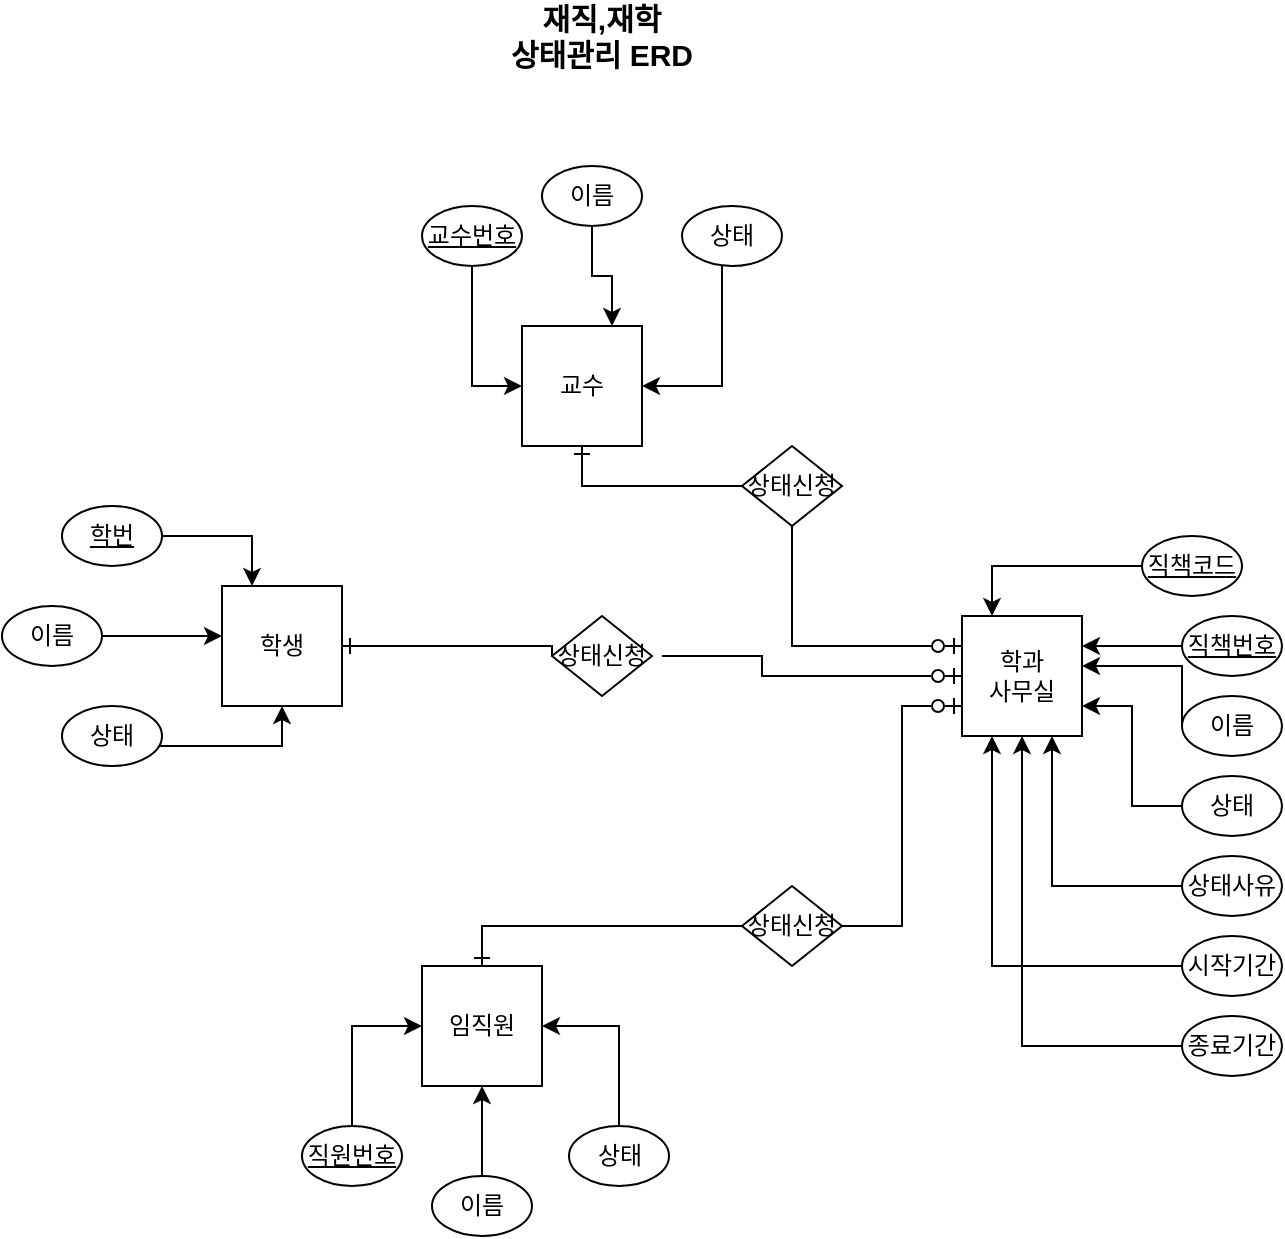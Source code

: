<mxfile version="20.1.1" type="github">
  <diagram id="wyfxoNuQdhsSUdAI6aM1" name="페이지-1">
    <mxGraphModel dx="1117" dy="669" grid="1" gridSize="10" guides="1" tooltips="1" connect="1" arrows="1" fold="1" page="1" pageScale="1" pageWidth="827" pageHeight="1169" math="0" shadow="0">
      <root>
        <mxCell id="0" />
        <mxCell id="1" parent="0" />
        <mxCell id="qrOoembMpXJaN26WOoW5-1" value="학생" style="whiteSpace=wrap;html=1;aspect=fixed;" vertex="1" parent="1">
          <mxGeometry x="190" y="340" width="60" height="60" as="geometry" />
        </mxCell>
        <mxCell id="qrOoembMpXJaN26WOoW5-2" value="임직원" style="whiteSpace=wrap;html=1;aspect=fixed;" vertex="1" parent="1">
          <mxGeometry x="290" y="530" width="60" height="60" as="geometry" />
        </mxCell>
        <mxCell id="qrOoembMpXJaN26WOoW5-3" value="교수" style="whiteSpace=wrap;html=1;aspect=fixed;" vertex="1" parent="1">
          <mxGeometry x="340" y="210" width="60" height="60" as="geometry" />
        </mxCell>
        <mxCell id="qrOoembMpXJaN26WOoW5-5" value="학과&lt;br&gt;사무실" style="whiteSpace=wrap;html=1;aspect=fixed;" vertex="1" parent="1">
          <mxGeometry x="560" y="355" width="60" height="60" as="geometry" />
        </mxCell>
        <mxCell id="qrOoembMpXJaN26WOoW5-34" value="" style="edgeStyle=orthogonalEdgeStyle;rounded=0;orthogonalLoop=1;jettySize=auto;html=1;entryX=1;entryY=0.75;entryDx=0;entryDy=0;" edge="1" parent="1" source="qrOoembMpXJaN26WOoW5-6" target="qrOoembMpXJaN26WOoW5-5">
          <mxGeometry relative="1" as="geometry" />
        </mxCell>
        <mxCell id="qrOoembMpXJaN26WOoW5-6" value="상태" style="ellipse;whiteSpace=wrap;html=1;" vertex="1" parent="1">
          <mxGeometry x="670" y="435" width="50" height="30" as="geometry" />
        </mxCell>
        <mxCell id="qrOoembMpXJaN26WOoW5-30" style="edgeStyle=orthogonalEdgeStyle;rounded=0;orthogonalLoop=1;jettySize=auto;html=1;entryX=0.25;entryY=0;entryDx=0;entryDy=0;" edge="1" parent="1" source="qrOoembMpXJaN26WOoW5-7" target="qrOoembMpXJaN26WOoW5-5">
          <mxGeometry relative="1" as="geometry" />
        </mxCell>
        <mxCell id="qrOoembMpXJaN26WOoW5-7" value="직책코드" style="ellipse;whiteSpace=wrap;html=1;fontStyle=4" vertex="1" parent="1">
          <mxGeometry x="650" y="315" width="50" height="30" as="geometry" />
        </mxCell>
        <mxCell id="qrOoembMpXJaN26WOoW5-32" value="" style="edgeStyle=orthogonalEdgeStyle;rounded=0;orthogonalLoop=1;jettySize=auto;html=1;entryX=1;entryY=0.25;entryDx=0;entryDy=0;" edge="1" parent="1" source="qrOoembMpXJaN26WOoW5-8" target="qrOoembMpXJaN26WOoW5-5">
          <mxGeometry relative="1" as="geometry" />
        </mxCell>
        <mxCell id="qrOoembMpXJaN26WOoW5-8" value="직책번호" style="ellipse;whiteSpace=wrap;html=1;fontStyle=4" vertex="1" parent="1">
          <mxGeometry x="670" y="355" width="50" height="30" as="geometry" />
        </mxCell>
        <mxCell id="qrOoembMpXJaN26WOoW5-37" style="edgeStyle=orthogonalEdgeStyle;rounded=0;orthogonalLoop=1;jettySize=auto;html=1;entryX=0.75;entryY=1;entryDx=0;entryDy=0;" edge="1" parent="1" source="qrOoembMpXJaN26WOoW5-9" target="qrOoembMpXJaN26WOoW5-5">
          <mxGeometry relative="1" as="geometry" />
        </mxCell>
        <mxCell id="qrOoembMpXJaN26WOoW5-9" value="상태사유" style="ellipse;whiteSpace=wrap;html=1;" vertex="1" parent="1">
          <mxGeometry x="670" y="475" width="50" height="30" as="geometry" />
        </mxCell>
        <mxCell id="qrOoembMpXJaN26WOoW5-40" style="edgeStyle=orthogonalEdgeStyle;rounded=0;orthogonalLoop=1;jettySize=auto;html=1;entryX=0;entryY=0.5;entryDx=0;entryDy=0;exitX=0.5;exitY=0;exitDx=0;exitDy=0;" edge="1" parent="1" source="qrOoembMpXJaN26WOoW5-11" target="qrOoembMpXJaN26WOoW5-2">
          <mxGeometry relative="1" as="geometry" />
        </mxCell>
        <mxCell id="qrOoembMpXJaN26WOoW5-11" value="직원번호" style="ellipse;whiteSpace=wrap;html=1;fontStyle=4" vertex="1" parent="1">
          <mxGeometry x="230" y="610" width="50" height="30" as="geometry" />
        </mxCell>
        <mxCell id="qrOoembMpXJaN26WOoW5-42" value="" style="edgeStyle=orthogonalEdgeStyle;rounded=0;orthogonalLoop=1;jettySize=auto;html=1;" edge="1" parent="1" source="qrOoembMpXJaN26WOoW5-12" target="qrOoembMpXJaN26WOoW5-2">
          <mxGeometry relative="1" as="geometry" />
        </mxCell>
        <mxCell id="qrOoembMpXJaN26WOoW5-12" value="이름" style="ellipse;whiteSpace=wrap;html=1;" vertex="1" parent="1">
          <mxGeometry x="295" y="635" width="50" height="30" as="geometry" />
        </mxCell>
        <mxCell id="qrOoembMpXJaN26WOoW5-43" style="edgeStyle=orthogonalEdgeStyle;rounded=0;orthogonalLoop=1;jettySize=auto;html=1;" edge="1" parent="1" source="qrOoembMpXJaN26WOoW5-13">
          <mxGeometry relative="1" as="geometry">
            <mxPoint x="350" y="560" as="targetPoint" />
            <Array as="points">
              <mxPoint x="389" y="560" />
            </Array>
          </mxGeometry>
        </mxCell>
        <mxCell id="qrOoembMpXJaN26WOoW5-13" value="상태" style="ellipse;whiteSpace=wrap;html=1;" vertex="1" parent="1">
          <mxGeometry x="363.5" y="610" width="50" height="30" as="geometry" />
        </mxCell>
        <mxCell id="qrOoembMpXJaN26WOoW5-24" style="edgeStyle=orthogonalEdgeStyle;rounded=0;orthogonalLoop=1;jettySize=auto;html=1;entryX=0.25;entryY=0;entryDx=0;entryDy=0;" edge="1" parent="1" source="qrOoembMpXJaN26WOoW5-14" target="qrOoembMpXJaN26WOoW5-1">
          <mxGeometry relative="1" as="geometry" />
        </mxCell>
        <mxCell id="qrOoembMpXJaN26WOoW5-14" value="학번" style="ellipse;whiteSpace=wrap;html=1;fontStyle=4" vertex="1" parent="1">
          <mxGeometry x="110" y="300" width="50" height="30" as="geometry" />
        </mxCell>
        <mxCell id="qrOoembMpXJaN26WOoW5-25" style="edgeStyle=orthogonalEdgeStyle;rounded=0;orthogonalLoop=1;jettySize=auto;html=1;" edge="1" parent="1" source="qrOoembMpXJaN26WOoW5-15">
          <mxGeometry relative="1" as="geometry">
            <mxPoint x="190" y="365" as="targetPoint" />
          </mxGeometry>
        </mxCell>
        <mxCell id="qrOoembMpXJaN26WOoW5-15" value="이름" style="ellipse;whiteSpace=wrap;html=1;" vertex="1" parent="1">
          <mxGeometry x="80" y="350" width="50" height="30" as="geometry" />
        </mxCell>
        <mxCell id="qrOoembMpXJaN26WOoW5-26" style="edgeStyle=orthogonalEdgeStyle;rounded=0;orthogonalLoop=1;jettySize=auto;html=1;entryX=0.5;entryY=1;entryDx=0;entryDy=0;" edge="1" parent="1" source="qrOoembMpXJaN26WOoW5-16" target="qrOoembMpXJaN26WOoW5-1">
          <mxGeometry relative="1" as="geometry">
            <Array as="points">
              <mxPoint x="220" y="420" />
            </Array>
          </mxGeometry>
        </mxCell>
        <mxCell id="qrOoembMpXJaN26WOoW5-16" value="상태" style="ellipse;whiteSpace=wrap;html=1;" vertex="1" parent="1">
          <mxGeometry x="110" y="400" width="50" height="30" as="geometry" />
        </mxCell>
        <mxCell id="qrOoembMpXJaN26WOoW5-38" style="edgeStyle=orthogonalEdgeStyle;rounded=0;orthogonalLoop=1;jettySize=auto;html=1;entryX=0.25;entryY=1;entryDx=0;entryDy=0;" edge="1" parent="1" source="qrOoembMpXJaN26WOoW5-17" target="qrOoembMpXJaN26WOoW5-5">
          <mxGeometry relative="1" as="geometry" />
        </mxCell>
        <mxCell id="qrOoembMpXJaN26WOoW5-17" value="시작기간" style="ellipse;whiteSpace=wrap;html=1;" vertex="1" parent="1">
          <mxGeometry x="670" y="515" width="50" height="30" as="geometry" />
        </mxCell>
        <mxCell id="qrOoembMpXJaN26WOoW5-39" style="edgeStyle=orthogonalEdgeStyle;rounded=0;orthogonalLoop=1;jettySize=auto;html=1;entryX=0.5;entryY=1;entryDx=0;entryDy=0;" edge="1" parent="1" source="qrOoembMpXJaN26WOoW5-18" target="qrOoembMpXJaN26WOoW5-5">
          <mxGeometry relative="1" as="geometry" />
        </mxCell>
        <mxCell id="qrOoembMpXJaN26WOoW5-18" value="종료기간" style="ellipse;whiteSpace=wrap;html=1;" vertex="1" parent="1">
          <mxGeometry x="670" y="555" width="50" height="30" as="geometry" />
        </mxCell>
        <mxCell id="qrOoembMpXJaN26WOoW5-27" style="edgeStyle=orthogonalEdgeStyle;rounded=0;orthogonalLoop=1;jettySize=auto;html=1;entryX=0;entryY=0.5;entryDx=0;entryDy=0;" edge="1" parent="1" source="qrOoembMpXJaN26WOoW5-19" target="qrOoembMpXJaN26WOoW5-3">
          <mxGeometry relative="1" as="geometry" />
        </mxCell>
        <mxCell id="qrOoembMpXJaN26WOoW5-19" value="교수번호" style="ellipse;whiteSpace=wrap;html=1;fontStyle=4" vertex="1" parent="1">
          <mxGeometry x="290" y="150" width="50" height="30" as="geometry" />
        </mxCell>
        <mxCell id="qrOoembMpXJaN26WOoW5-29" style="edgeStyle=orthogonalEdgeStyle;rounded=0;orthogonalLoop=1;jettySize=auto;html=1;entryX=0.75;entryY=0;entryDx=0;entryDy=0;" edge="1" parent="1" source="qrOoembMpXJaN26WOoW5-20" target="qrOoembMpXJaN26WOoW5-3">
          <mxGeometry relative="1" as="geometry">
            <mxPoint x="375" y="200" as="targetPoint" />
          </mxGeometry>
        </mxCell>
        <mxCell id="qrOoembMpXJaN26WOoW5-20" value="이름" style="ellipse;whiteSpace=wrap;html=1;" vertex="1" parent="1">
          <mxGeometry x="350" y="130" width="50" height="30" as="geometry" />
        </mxCell>
        <mxCell id="qrOoembMpXJaN26WOoW5-28" style="edgeStyle=orthogonalEdgeStyle;rounded=0;orthogonalLoop=1;jettySize=auto;html=1;entryX=1;entryY=0.5;entryDx=0;entryDy=0;" edge="1" parent="1" source="qrOoembMpXJaN26WOoW5-21" target="qrOoembMpXJaN26WOoW5-3">
          <mxGeometry relative="1" as="geometry">
            <Array as="points">
              <mxPoint x="440" y="240" />
            </Array>
          </mxGeometry>
        </mxCell>
        <mxCell id="qrOoembMpXJaN26WOoW5-21" value="상태" style="ellipse;whiteSpace=wrap;html=1;" vertex="1" parent="1">
          <mxGeometry x="420" y="150" width="50" height="30" as="geometry" />
        </mxCell>
        <mxCell id="qrOoembMpXJaN26WOoW5-22" value="&lt;b style=&quot;font-size: 15px;&quot;&gt;재직,재학&lt;br&gt;상태관리 ERD&lt;/b&gt;" style="text;html=1;strokeColor=none;fillColor=none;align=center;verticalAlign=middle;whiteSpace=wrap;rounded=0;fontSize=15;" vertex="1" parent="1">
          <mxGeometry x="320" y="50" width="120" height="30" as="geometry" />
        </mxCell>
        <mxCell id="qrOoembMpXJaN26WOoW5-33" value="" style="edgeStyle=orthogonalEdgeStyle;rounded=0;orthogonalLoop=1;jettySize=auto;html=1;exitX=0;exitY=0.5;exitDx=0;exitDy=0;" edge="1" parent="1" source="qrOoembMpXJaN26WOoW5-23">
          <mxGeometry relative="1" as="geometry">
            <mxPoint x="620" y="380" as="targetPoint" />
            <Array as="points">
              <mxPoint x="670" y="380" />
              <mxPoint x="620" y="380" />
            </Array>
          </mxGeometry>
        </mxCell>
        <mxCell id="qrOoembMpXJaN26WOoW5-23" value="이름" style="ellipse;whiteSpace=wrap;html=1;fontStyle=0" vertex="1" parent="1">
          <mxGeometry x="670" y="395" width="50" height="30" as="geometry" />
        </mxCell>
        <mxCell id="qrOoembMpXJaN26WOoW5-52" style="edgeStyle=orthogonalEdgeStyle;rounded=0;orthogonalLoop=1;jettySize=auto;html=1;entryX=0.5;entryY=1;entryDx=0;entryDy=0;endArrow=ERone;endFill=0;" edge="1" parent="1" source="qrOoembMpXJaN26WOoW5-44" target="qrOoembMpXJaN26WOoW5-3">
          <mxGeometry relative="1" as="geometry" />
        </mxCell>
        <mxCell id="qrOoembMpXJaN26WOoW5-53" style="edgeStyle=orthogonalEdgeStyle;rounded=0;orthogonalLoop=1;jettySize=auto;html=1;entryX=0;entryY=0.25;entryDx=0;entryDy=0;exitX=0.5;exitY=1;exitDx=0;exitDy=0;endArrow=ERzeroToOne;endFill=0;" edge="1" parent="1" source="qrOoembMpXJaN26WOoW5-44" target="qrOoembMpXJaN26WOoW5-5">
          <mxGeometry relative="1" as="geometry" />
        </mxCell>
        <mxCell id="qrOoembMpXJaN26WOoW5-44" value="상태신청" style="rhombus;whiteSpace=wrap;html=1;" vertex="1" parent="1">
          <mxGeometry x="450" y="270" width="50" height="40" as="geometry" />
        </mxCell>
        <mxCell id="qrOoembMpXJaN26WOoW5-50" style="edgeStyle=orthogonalEdgeStyle;rounded=0;orthogonalLoop=1;jettySize=auto;html=1;endArrow=ERone;endFill=0;entryX=1;entryY=0.5;entryDx=0;entryDy=0;exitX=0;exitY=0.5;exitDx=0;exitDy=0;" edge="1" parent="1" source="qrOoembMpXJaN26WOoW5-45" target="qrOoembMpXJaN26WOoW5-1">
          <mxGeometry relative="1" as="geometry">
            <mxPoint x="340" y="330" as="targetPoint" />
            <Array as="points">
              <mxPoint x="355" y="370" />
            </Array>
          </mxGeometry>
        </mxCell>
        <mxCell id="qrOoembMpXJaN26WOoW5-51" style="edgeStyle=orthogonalEdgeStyle;rounded=0;orthogonalLoop=1;jettySize=auto;html=1;entryX=0;entryY=0.5;entryDx=0;entryDy=0;endArrow=ERzeroToOne;endFill=0;" edge="1" parent="1" target="qrOoembMpXJaN26WOoW5-5">
          <mxGeometry relative="1" as="geometry">
            <mxPoint x="410" y="375" as="sourcePoint" />
            <Array as="points">
              <mxPoint x="460" y="375" />
              <mxPoint x="460" y="385" />
            </Array>
          </mxGeometry>
        </mxCell>
        <mxCell id="qrOoembMpXJaN26WOoW5-45" value="상태신청" style="rhombus;whiteSpace=wrap;html=1;" vertex="1" parent="1">
          <mxGeometry x="355" y="355" width="50" height="40" as="geometry" />
        </mxCell>
        <mxCell id="qrOoembMpXJaN26WOoW5-55" style="edgeStyle=orthogonalEdgeStyle;rounded=0;orthogonalLoop=1;jettySize=auto;html=1;entryX=0;entryY=0.75;entryDx=0;entryDy=0;endArrow=ERzeroToOne;endFill=0;" edge="1" parent="1" source="qrOoembMpXJaN26WOoW5-46" target="qrOoembMpXJaN26WOoW5-5">
          <mxGeometry relative="1" as="geometry" />
        </mxCell>
        <mxCell id="qrOoembMpXJaN26WOoW5-56" style="edgeStyle=orthogonalEdgeStyle;rounded=0;orthogonalLoop=1;jettySize=auto;html=1;entryX=0.5;entryY=0;entryDx=0;entryDy=0;endArrow=ERone;endFill=0;" edge="1" parent="1" source="qrOoembMpXJaN26WOoW5-46" target="qrOoembMpXJaN26WOoW5-2">
          <mxGeometry relative="1" as="geometry" />
        </mxCell>
        <mxCell id="qrOoembMpXJaN26WOoW5-46" value="상태신청" style="rhombus;whiteSpace=wrap;html=1;" vertex="1" parent="1">
          <mxGeometry x="450" y="490" width="50" height="40" as="geometry" />
        </mxCell>
      </root>
    </mxGraphModel>
  </diagram>
</mxfile>
